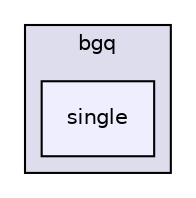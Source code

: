 digraph "/home/wbinventor/OpenMOC/openmoc/bgq/single/" {
  compound=true
  node [ fontsize="10", fontname="Helvetica"];
  edge [ labelfontsize="10", labelfontname="Helvetica"];
  subgraph clusterdir_ab1ffabdc9417faef508a622a4f16fd6 {
    graph [ bgcolor="#ddddee", pencolor="black", label="bgq" fontname="Helvetica", fontsize="10", URL="dir_ab1ffabdc9417faef508a622a4f16fd6.html"]
  dir_c7ef4a5897bc34eb5ffb151864937b85 [shape=box, label="single", style="filled", fillcolor="#eeeeff", pencolor="black", URL="dir_c7ef4a5897bc34eb5ffb151864937b85.html"];
  }
}
